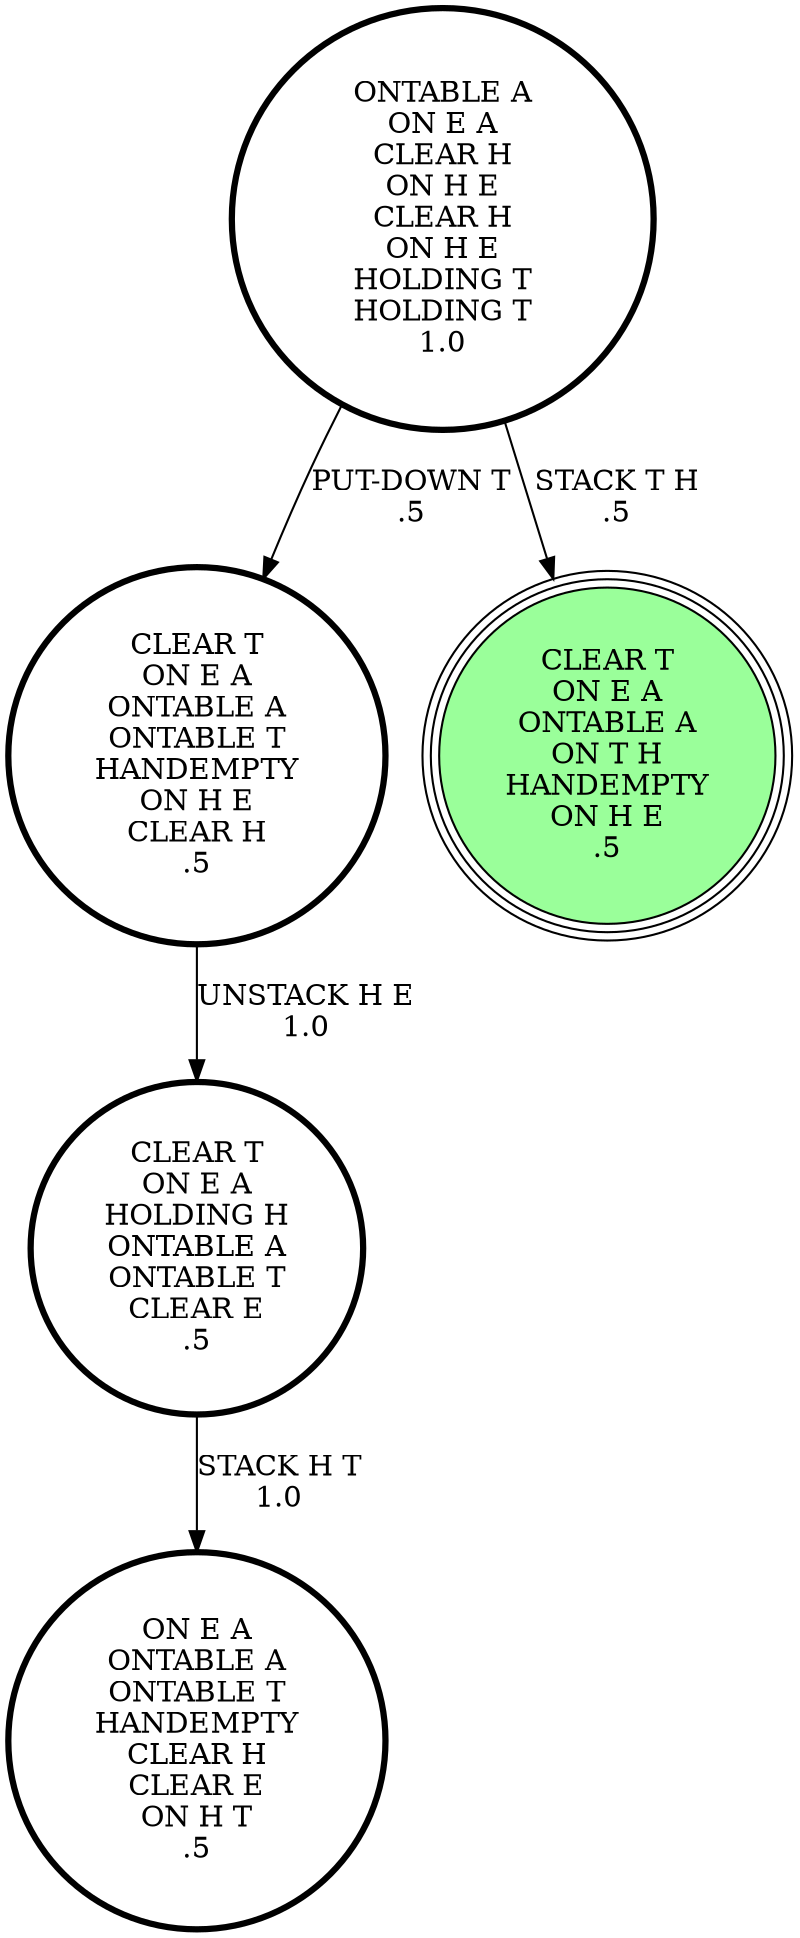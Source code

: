 digraph {
"CLEAR T\nON E A\nONTABLE A\nONTABLE T\nHANDEMPTY\nON H E\nCLEAR H\n.5\n" -> "CLEAR T\nON E A\nHOLDING H\nONTABLE A\nONTABLE T\nCLEAR E\n.5\n"[label="UNSTACK H E\n1.0\n"];
"CLEAR T\nON E A\nHOLDING H\nONTABLE A\nONTABLE T\nCLEAR E\n.5\n" -> "ON E A\nONTABLE A\nONTABLE T\nHANDEMPTY\nCLEAR H\nCLEAR E\nON H T\n.5\n"[label="STACK H T\n1.0\n"];
"ONTABLE A\nON E A\nCLEAR H\nON H E\nCLEAR H\nON H E\nHOLDING T\nHOLDING T\n1.0\n" -> "CLEAR T\nON E A\nONTABLE A\nON T H\nHANDEMPTY\nON H E\n.5\n"[label="STACK T H\n.5\n"];
"ONTABLE A\nON E A\nCLEAR H\nON H E\nCLEAR H\nON H E\nHOLDING T\nHOLDING T\n1.0\n" -> "CLEAR T\nON E A\nONTABLE A\nONTABLE T\nHANDEMPTY\nON H E\nCLEAR H\n.5\n"[label="PUT-DOWN T\n.5\n"];
"ON E A\nONTABLE A\nONTABLE T\nHANDEMPTY\nCLEAR H\nCLEAR E\nON H T\n.5\n" [shape=circle, penwidth=3];
"CLEAR T\nON E A\nONTABLE A\nON T H\nHANDEMPTY\nON H E\n.5\n" [shape=circle, style=filled, fillcolor=palegreen1, peripheries=3];
"ONTABLE A\nON E A\nCLEAR H\nON H E\nCLEAR H\nON H E\nHOLDING T\nHOLDING T\n1.0\n" [shape=circle, penwidth=3];
"ON E A\nONTABLE A\nONTABLE T\nHANDEMPTY\nCLEAR H\nCLEAR E\nON H T\n.5\n" [shape=circle, penwidth=3];
"CLEAR T\nON E A\nONTABLE A\nONTABLE T\nHANDEMPTY\nON H E\nCLEAR H\n.5\n" [shape=circle, penwidth=3];
"CLEAR T\nON E A\nONTABLE A\nON T H\nHANDEMPTY\nON H E\n.5\n" [shape=circle, style=filled, fillcolor=palegreen1, peripheries=3];
"CLEAR T\nON E A\nHOLDING H\nONTABLE A\nONTABLE T\nCLEAR E\n.5\n" [shape=circle, penwidth=3];
}
